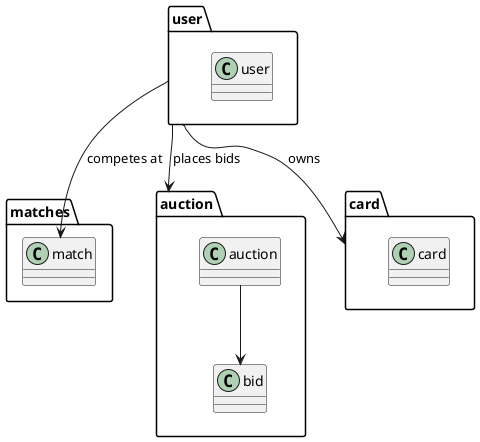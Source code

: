 @startuml design

package matches {
  class match
}

package auction {
  class auction
  class bid

  auction --> bid
}

package card {
  class card
}

package user {
  class user
}

user --> auction : places bids
user --> card : owns
user --> match : competes at

@enduml